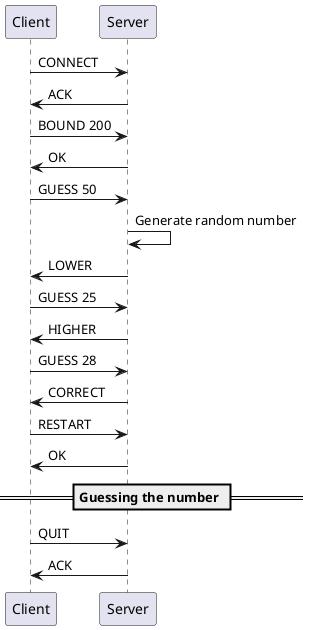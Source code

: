 @startuml
participant Client order 10
participant Server order 20

Client->Server : CONNECT
Server->Client : ACK

Client->Server : BOUND 200
Server->Client : OK

Client->Server : GUESS 50
Server->Server : Generate random number
Server->Client : LOWER

Client->Server : GUESS 25
Server->Client : HIGHER

Client->Server : GUESS 28
Server->Client : CORRECT

Client->Server : RESTART
Server->Client : OK

== Guessing the number ==

Client->Server : QUIT
Server->Client : ACK

@enduml